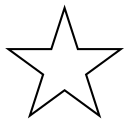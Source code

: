 graph G {
	graph [bb="0,0,54,51.357"];
	node [label="\N"];
	a	[height=0.71329,
		label="",
		pos="27,25.679",
		shape=star,
		width=0.75];
}
